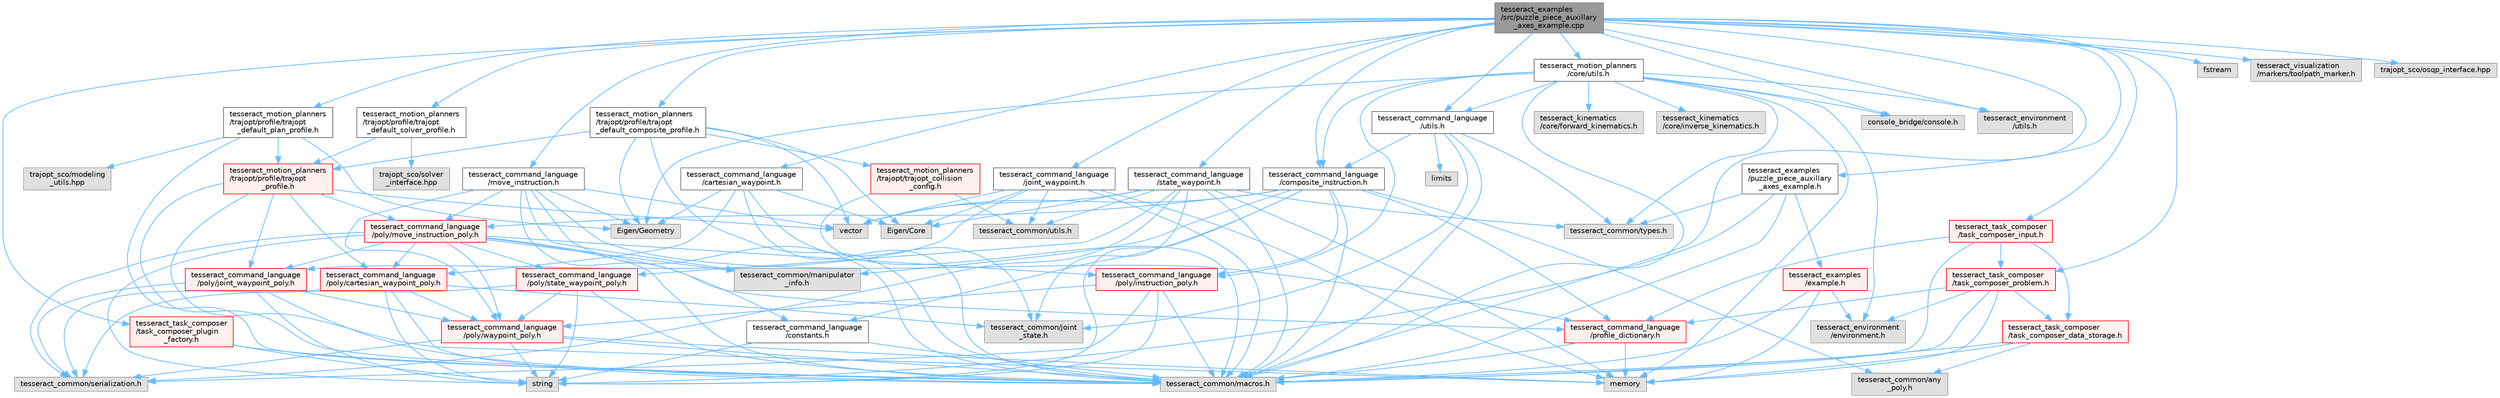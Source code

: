 digraph "tesseract_examples/src/puzzle_piece_auxillary_axes_example.cpp"
{
 // LATEX_PDF_SIZE
  bgcolor="transparent";
  edge [fontname=Helvetica,fontsize=10,labelfontname=Helvetica,labelfontsize=10];
  node [fontname=Helvetica,fontsize=10,shape=box,height=0.2,width=0.4];
  Node1 [label="tesseract_examples\l/src/puzzle_piece_auxillary\l_axes_example.cpp",height=0.2,width=0.4,color="gray40", fillcolor="grey60", style="filled", fontcolor="black",tooltip="Puzzle piece auxillary axes implementation."];
  Node1 -> Node2 [color="steelblue1",style="solid"];
  Node2 [label="tesseract_common/macros.h",height=0.2,width=0.4,color="grey60", fillcolor="#E0E0E0", style="filled",tooltip=" "];
  Node1 -> Node3 [color="steelblue1",style="solid"];
  Node3 [label="console_bridge/console.h",height=0.2,width=0.4,color="grey60", fillcolor="#E0E0E0", style="filled",tooltip=" "];
  Node1 -> Node4 [color="steelblue1",style="solid"];
  Node4 [label="fstream",height=0.2,width=0.4,color="grey60", fillcolor="#E0E0E0", style="filled",tooltip=" "];
  Node1 -> Node5 [color="steelblue1",style="solid"];
  Node5 [label="tesseract_examples\l/puzzle_piece_auxillary\l_axes_example.h",height=0.2,width=0.4,color="grey40", fillcolor="white", style="filled",URL="$d1/d6f/puzzle__piece__auxillary__axes__example_8h.html",tooltip="An example of a robot with a two axis position leveraging trajopt and tesseract to leverage all DOF t..."];
  Node5 -> Node2 [color="steelblue1",style="solid"];
  Node5 -> Node6 [color="steelblue1",style="solid"];
  Node6 [label="string",height=0.2,width=0.4,color="grey60", fillcolor="#E0E0E0", style="filled",tooltip=" "];
  Node5 -> Node7 [color="steelblue1",style="solid"];
  Node7 [label="tesseract_common/types.h",height=0.2,width=0.4,color="grey60", fillcolor="#E0E0E0", style="filled",tooltip=" "];
  Node5 -> Node8 [color="steelblue1",style="solid"];
  Node8 [label="tesseract_examples\l/example.h",height=0.2,width=0.4,color="red", fillcolor="#FFF0F0", style="filled",URL="$df/d24/example_8h.html",tooltip=" "];
  Node8 -> Node2 [color="steelblue1",style="solid"];
  Node8 -> Node9 [color="steelblue1",style="solid"];
  Node9 [label="memory",height=0.2,width=0.4,color="grey60", fillcolor="#E0E0E0", style="filled",tooltip=" "];
  Node8 -> Node10 [color="steelblue1",style="solid"];
  Node10 [label="tesseract_environment\l/environment.h",height=0.2,width=0.4,color="grey60", fillcolor="#E0E0E0", style="filled",tooltip=" "];
  Node1 -> Node12 [color="steelblue1",style="solid"];
  Node12 [label="tesseract_environment\l/utils.h",height=0.2,width=0.4,color="grey60", fillcolor="#E0E0E0", style="filled",tooltip=" "];
  Node1 -> Node13 [color="steelblue1",style="solid"];
  Node13 [label="tesseract_command_language\l/composite_instruction.h",height=0.2,width=0.4,color="grey40", fillcolor="white", style="filled",URL="$d5/df7/composite__instruction_8h.html",tooltip=" "];
  Node13 -> Node2 [color="steelblue1",style="solid"];
  Node13 -> Node14 [color="steelblue1",style="solid"];
  Node14 [label="vector",height=0.2,width=0.4,color="grey60", fillcolor="#E0E0E0", style="filled",tooltip=" "];
  Node13 -> Node6 [color="steelblue1",style="solid"];
  Node13 -> Node15 [color="steelblue1",style="solid"];
  Node15 [label="tesseract_command_language\l/poly/instruction_poly.h",height=0.2,width=0.4,color="red", fillcolor="#FFF0F0", style="filled",URL="$d1/db1/instruction__poly_8h.html",tooltip=" "];
  Node15 -> Node2 [color="steelblue1",style="solid"];
  Node15 -> Node6 [color="steelblue1",style="solid"];
  Node15 -> Node20 [color="steelblue1",style="solid"];
  Node20 [label="tesseract_command_language\l/poly/waypoint_poly.h",height=0.2,width=0.4,color="red", fillcolor="#FFF0F0", style="filled",URL="$d3/dc4/waypoint__poly_8h.html",tooltip=" "];
  Node20 -> Node2 [color="steelblue1",style="solid"];
  Node20 -> Node9 [color="steelblue1",style="solid"];
  Node20 -> Node6 [color="steelblue1",style="solid"];
  Node20 -> Node22 [color="steelblue1",style="solid"];
  Node22 [label="tesseract_common/serialization.h",height=0.2,width=0.4,color="grey60", fillcolor="#E0E0E0", style="filled",tooltip=" "];
  Node15 -> Node22 [color="steelblue1",style="solid"];
  Node13 -> Node24 [color="steelblue1",style="solid"];
  Node24 [label="tesseract_command_language\l/poly/move_instruction_poly.h",height=0.2,width=0.4,color="red", fillcolor="#FFF0F0", style="filled",URL="$dc/df1/move__instruction__poly_8h.html",tooltip="The move instruction interface."];
  Node24 -> Node2 [color="steelblue1",style="solid"];
  Node24 -> Node6 [color="steelblue1",style="solid"];
  Node24 -> Node15 [color="steelblue1",style="solid"];
  Node24 -> Node25 [color="steelblue1",style="solid"];
  Node25 [label="tesseract_command_language\l/poly/cartesian_waypoint_poly.h",height=0.2,width=0.4,color="red", fillcolor="#FFF0F0", style="filled",URL="$d7/df9/cartesian__waypoint__poly_8h.html",tooltip="The cartesian waypoint interface."];
  Node25 -> Node2 [color="steelblue1",style="solid"];
  Node25 -> Node6 [color="steelblue1",style="solid"];
  Node25 -> Node20 [color="steelblue1",style="solid"];
  Node25 -> Node26 [color="steelblue1",style="solid"];
  Node26 [label="tesseract_common/joint\l_state.h",height=0.2,width=0.4,color="grey60", fillcolor="#E0E0E0", style="filled",tooltip=" "];
  Node25 -> Node22 [color="steelblue1",style="solid"];
  Node24 -> Node27 [color="steelblue1",style="solid"];
  Node27 [label="tesseract_command_language\l/poly/joint_waypoint_poly.h",height=0.2,width=0.4,color="red", fillcolor="#FFF0F0", style="filled",URL="$d1/d66/joint__waypoint__poly_8h.html",tooltip="The joint waypoint interface."];
  Node27 -> Node2 [color="steelblue1",style="solid"];
  Node27 -> Node6 [color="steelblue1",style="solid"];
  Node27 -> Node20 [color="steelblue1",style="solid"];
  Node27 -> Node22 [color="steelblue1",style="solid"];
  Node24 -> Node28 [color="steelblue1",style="solid"];
  Node28 [label="tesseract_command_language\l/poly/state_waypoint_poly.h",height=0.2,width=0.4,color="red", fillcolor="#FFF0F0", style="filled",URL="$d7/d22/state__waypoint__poly_8h.html",tooltip="The state waypoint interface."];
  Node28 -> Node2 [color="steelblue1",style="solid"];
  Node28 -> Node6 [color="steelblue1",style="solid"];
  Node28 -> Node20 [color="steelblue1",style="solid"];
  Node28 -> Node22 [color="steelblue1",style="solid"];
  Node24 -> Node20 [color="steelblue1",style="solid"];
  Node24 -> Node29 [color="steelblue1",style="solid"];
  Node29 [label="tesseract_command_language\l/profile_dictionary.h",height=0.2,width=0.4,color="red", fillcolor="#FFF0F0", style="filled",URL="$dd/dd6/profile__dictionary_8h.html",tooltip="This is a profile dictionary for storing all profiles."];
  Node29 -> Node2 [color="steelblue1",style="solid"];
  Node29 -> Node9 [color="steelblue1",style="solid"];
  Node24 -> Node35 [color="steelblue1",style="solid"];
  Node35 [label="tesseract_common/manipulator\l_info.h",height=0.2,width=0.4,color="grey60", fillcolor="#E0E0E0", style="filled",tooltip=" "];
  Node24 -> Node22 [color="steelblue1",style="solid"];
  Node13 -> Node36 [color="steelblue1",style="solid"];
  Node36 [label="tesseract_command_language\l/constants.h",height=0.2,width=0.4,color="grey40", fillcolor="white", style="filled",URL="$d2/d6f/constants_8h.html",tooltip="Containst Tesseract Command Language constants."];
  Node36 -> Node2 [color="steelblue1",style="solid"];
  Node36 -> Node6 [color="steelblue1",style="solid"];
  Node13 -> Node29 [color="steelblue1",style="solid"];
  Node13 -> Node35 [color="steelblue1",style="solid"];
  Node13 -> Node37 [color="steelblue1",style="solid"];
  Node37 [label="tesseract_common/any\l_poly.h",height=0.2,width=0.4,color="grey60", fillcolor="#E0E0E0", style="filled",tooltip=" "];
  Node1 -> Node38 [color="steelblue1",style="solid"];
  Node38 [label="tesseract_command_language\l/state_waypoint.h",height=0.2,width=0.4,color="grey40", fillcolor="white", style="filled",URL="$d1/d10/state__waypoint_8h.html",tooltip=" "];
  Node38 -> Node2 [color="steelblue1",style="solid"];
  Node38 -> Node39 [color="steelblue1",style="solid"];
  Node39 [label="Eigen/Core",height=0.2,width=0.4,color="grey60", fillcolor="#E0E0E0", style="filled",tooltip=" "];
  Node38 -> Node9 [color="steelblue1",style="solid"];
  Node38 -> Node14 [color="steelblue1",style="solid"];
  Node38 -> Node28 [color="steelblue1",style="solid"];
  Node38 -> Node26 [color="steelblue1",style="solid"];
  Node38 -> Node40 [color="steelblue1",style="solid"];
  Node40 [label="tesseract_common/utils.h",height=0.2,width=0.4,color="grey60", fillcolor="#E0E0E0", style="filled",tooltip=" "];
  Node38 -> Node7 [color="steelblue1",style="solid"];
  Node38 -> Node22 [color="steelblue1",style="solid"];
  Node1 -> Node41 [color="steelblue1",style="solid"];
  Node41 [label="tesseract_command_language\l/cartesian_waypoint.h",height=0.2,width=0.4,color="grey40", fillcolor="white", style="filled",URL="$d3/d18/cartesian__waypoint_8h.html",tooltip=" "];
  Node41 -> Node2 [color="steelblue1",style="solid"];
  Node41 -> Node39 [color="steelblue1",style="solid"];
  Node41 -> Node42 [color="steelblue1",style="solid"];
  Node42 [label="Eigen/Geometry",height=0.2,width=0.4,color="grey60", fillcolor="#E0E0E0", style="filled",tooltip=" "];
  Node41 -> Node25 [color="steelblue1",style="solid"];
  Node41 -> Node26 [color="steelblue1",style="solid"];
  Node1 -> Node43 [color="steelblue1",style="solid"];
  Node43 [label="tesseract_command_language\l/joint_waypoint.h",height=0.2,width=0.4,color="grey40", fillcolor="white", style="filled",URL="$d7/d1f/joint__waypoint_8h.html",tooltip=" "];
  Node43 -> Node2 [color="steelblue1",style="solid"];
  Node43 -> Node39 [color="steelblue1",style="solid"];
  Node43 -> Node9 [color="steelblue1",style="solid"];
  Node43 -> Node14 [color="steelblue1",style="solid"];
  Node43 -> Node27 [color="steelblue1",style="solid"];
  Node43 -> Node40 [color="steelblue1",style="solid"];
  Node1 -> Node44 [color="steelblue1",style="solid"];
  Node44 [label="tesseract_command_language\l/move_instruction.h",height=0.2,width=0.4,color="grey40", fillcolor="white", style="filled",URL="$da/d74/move__instruction_8h.html",tooltip=" "];
  Node44 -> Node2 [color="steelblue1",style="solid"];
  Node44 -> Node14 [color="steelblue1",style="solid"];
  Node44 -> Node42 [color="steelblue1",style="solid"];
  Node44 -> Node24 [color="steelblue1",style="solid"];
  Node44 -> Node20 [color="steelblue1",style="solid"];
  Node44 -> Node36 [color="steelblue1",style="solid"];
  Node44 -> Node29 [color="steelblue1",style="solid"];
  Node44 -> Node35 [color="steelblue1",style="solid"];
  Node1 -> Node45 [color="steelblue1",style="solid"];
  Node45 [label="tesseract_command_language\l/utils.h",height=0.2,width=0.4,color="grey40", fillcolor="white", style="filled",URL="$d6/d75/tesseract__command__language_2include_2tesseract__command__language_2utils_8h.html",tooltip=" "];
  Node45 -> Node2 [color="steelblue1",style="solid"];
  Node45 -> Node46 [color="steelblue1",style="solid"];
  Node46 [label="limits",height=0.2,width=0.4,color="grey60", fillcolor="#E0E0E0", style="filled",tooltip=" "];
  Node45 -> Node13 [color="steelblue1",style="solid"];
  Node45 -> Node26 [color="steelblue1",style="solid"];
  Node45 -> Node7 [color="steelblue1",style="solid"];
  Node1 -> Node47 [color="steelblue1",style="solid"];
  Node47 [label="tesseract_motion_planners\l/trajopt/profile/trajopt\l_default_plan_profile.h",height=0.2,width=0.4,color="grey40", fillcolor="white", style="filled",URL="$d9/da2/trajopt__default__plan__profile_8h.html",tooltip=" "];
  Node47 -> Node2 [color="steelblue1",style="solid"];
  Node47 -> Node48 [color="steelblue1",style="solid"];
  Node48 [label="trajopt_sco/modeling\l_utils.hpp",height=0.2,width=0.4,color="grey60", fillcolor="#E0E0E0", style="filled",tooltip=" "];
  Node47 -> Node42 [color="steelblue1",style="solid"];
  Node47 -> Node49 [color="steelblue1",style="solid"];
  Node49 [label="tesseract_motion_planners\l/trajopt/profile/trajopt\l_profile.h",height=0.2,width=0.4,color="red", fillcolor="#FFF0F0", style="filled",URL="$d4/d0d/trajopt__profile_8h.html",tooltip=" "];
  Node49 -> Node2 [color="steelblue1",style="solid"];
  Node49 -> Node14 [color="steelblue1",style="solid"];
  Node49 -> Node9 [color="steelblue1",style="solid"];
  Node49 -> Node24 [color="steelblue1",style="solid"];
  Node49 -> Node25 [color="steelblue1",style="solid"];
  Node49 -> Node27 [color="steelblue1",style="solid"];
  Node1 -> Node51 [color="steelblue1",style="solid"];
  Node51 [label="tesseract_motion_planners\l/trajopt/profile/trajopt\l_default_composite_profile.h",height=0.2,width=0.4,color="grey40", fillcolor="white", style="filled",URL="$d8/d8f/trajopt__default__composite__profile_8h.html",tooltip=" "];
  Node51 -> Node2 [color="steelblue1",style="solid"];
  Node51 -> Node14 [color="steelblue1",style="solid"];
  Node51 -> Node42 [color="steelblue1",style="solid"];
  Node51 -> Node39 [color="steelblue1",style="solid"];
  Node51 -> Node52 [color="steelblue1",style="solid"];
  Node52 [label="tesseract_motion_planners\l/trajopt/trajopt_collision\l_config.h",height=0.2,width=0.4,color="red", fillcolor="#FFF0F0", style="filled",URL="$d5/d5d/trajopt__collision__config_8h.html",tooltip="TrajOpt collision configuration settings."];
  Node52 -> Node2 [color="steelblue1",style="solid"];
  Node52 -> Node40 [color="steelblue1",style="solid"];
  Node51 -> Node49 [color="steelblue1",style="solid"];
  Node1 -> Node55 [color="steelblue1",style="solid"];
  Node55 [label="tesseract_motion_planners\l/trajopt/profile/trajopt\l_default_solver_profile.h",height=0.2,width=0.4,color="grey40", fillcolor="white", style="filled",URL="$d9/d4c/trajopt__default__solver__profile_8h.html",tooltip=" "];
  Node55 -> Node49 [color="steelblue1",style="solid"];
  Node55 -> Node56 [color="steelblue1",style="solid"];
  Node56 [label="trajopt_sco/solver\l_interface.hpp",height=0.2,width=0.4,color="grey60", fillcolor="#E0E0E0", style="filled",tooltip=" "];
  Node1 -> Node57 [color="steelblue1",style="solid"];
  Node57 [label="tesseract_motion_planners\l/core/utils.h",height=0.2,width=0.4,color="grey40", fillcolor="white", style="filled",URL="$d9/d8b/tesseract__motion__planners_2core_2include_2tesseract__motion__planners_2core_2utils_8h.html",tooltip="Planner utility functions."];
  Node57 -> Node2 [color="steelblue1",style="solid"];
  Node57 -> Node42 [color="steelblue1",style="solid"];
  Node57 -> Node9 [color="steelblue1",style="solid"];
  Node57 -> Node3 [color="steelblue1",style="solid"];
  Node57 -> Node10 [color="steelblue1",style="solid"];
  Node57 -> Node12 [color="steelblue1",style="solid"];
  Node57 -> Node58 [color="steelblue1",style="solid"];
  Node58 [label="tesseract_kinematics\l/core/forward_kinematics.h",height=0.2,width=0.4,color="grey60", fillcolor="#E0E0E0", style="filled",tooltip=" "];
  Node57 -> Node59 [color="steelblue1",style="solid"];
  Node59 [label="tesseract_kinematics\l/core/inverse_kinematics.h",height=0.2,width=0.4,color="grey60", fillcolor="#E0E0E0", style="filled",tooltip=" "];
  Node57 -> Node15 [color="steelblue1",style="solid"];
  Node57 -> Node13 [color="steelblue1",style="solid"];
  Node57 -> Node45 [color="steelblue1",style="solid"];
  Node57 -> Node7 [color="steelblue1",style="solid"];
  Node1 -> Node60 [color="steelblue1",style="solid"];
  Node60 [label="tesseract_task_composer\l/task_composer_problem.h",height=0.2,width=0.4,color="red", fillcolor="#FFF0F0", style="filled",URL="$d7/d6d/task__composer__problem_8h.html",tooltip="A task composer server problem."];
  Node60 -> Node2 [color="steelblue1",style="solid"];
  Node60 -> Node9 [color="steelblue1",style="solid"];
  Node60 -> Node10 [color="steelblue1",style="solid"];
  Node60 -> Node29 [color="steelblue1",style="solid"];
  Node60 -> Node61 [color="steelblue1",style="solid"];
  Node61 [label="tesseract_task_composer\l/task_composer_data_storage.h",height=0.2,width=0.4,color="red", fillcolor="#FFF0F0", style="filled",URL="$dc/dc5/task__composer__data__storage_8h.html",tooltip="Data storage used when executing the pipeline."];
  Node61 -> Node2 [color="steelblue1",style="solid"];
  Node61 -> Node9 [color="steelblue1",style="solid"];
  Node61 -> Node37 [color="steelblue1",style="solid"];
  Node1 -> Node63 [color="steelblue1",style="solid"];
  Node63 [label="tesseract_task_composer\l/task_composer_input.h",height=0.2,width=0.4,color="red", fillcolor="#FFF0F0", style="filled",URL="$db/ddf/task__composer__input_8h.html",tooltip="The input data structure to the pipeline."];
  Node63 -> Node2 [color="steelblue1",style="solid"];
  Node63 -> Node29 [color="steelblue1",style="solid"];
  Node63 -> Node61 [color="steelblue1",style="solid"];
  Node63 -> Node60 [color="steelblue1",style="solid"];
  Node1 -> Node67 [color="steelblue1",style="solid"];
  Node67 [label="tesseract_task_composer\l/task_composer_plugin\l_factory.h",height=0.2,width=0.4,color="red", fillcolor="#FFF0F0", style="filled",URL="$da/d42/task__composer__plugin__factory_8h.html",tooltip="A plugin factory for producing a task composer."];
  Node67 -> Node2 [color="steelblue1",style="solid"];
  Node67 -> Node6 [color="steelblue1",style="solid"];
  Node1 -> Node77 [color="steelblue1",style="solid"];
  Node77 [label="tesseract_visualization\l/markers/toolpath_marker.h",height=0.2,width=0.4,color="grey60", fillcolor="#E0E0E0", style="filled",tooltip=" "];
  Node1 -> Node78 [color="steelblue1",style="solid"];
  Node78 [label="trajopt_sco/osqp_interface.hpp",height=0.2,width=0.4,color="grey60", fillcolor="#E0E0E0", style="filled",tooltip=" "];
}
